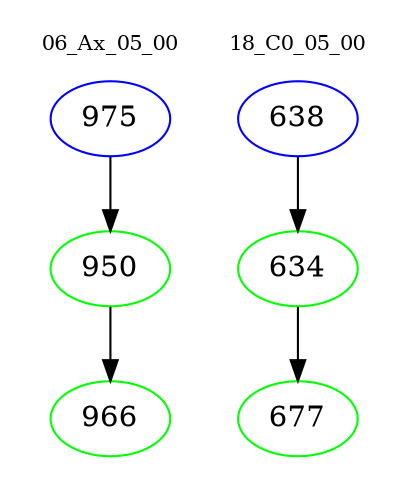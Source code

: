 digraph{
subgraph cluster_0 {
color = white
label = "06_Ax_05_00";
fontsize=10;
T0_975 [label="975", color="blue"]
T0_975 -> T0_950 [color="black"]
T0_950 [label="950", color="green"]
T0_950 -> T0_966 [color="black"]
T0_966 [label="966", color="green"]
}
subgraph cluster_1 {
color = white
label = "18_C0_05_00";
fontsize=10;
T1_638 [label="638", color="blue"]
T1_638 -> T1_634 [color="black"]
T1_634 [label="634", color="green"]
T1_634 -> T1_677 [color="black"]
T1_677 [label="677", color="green"]
}
}
